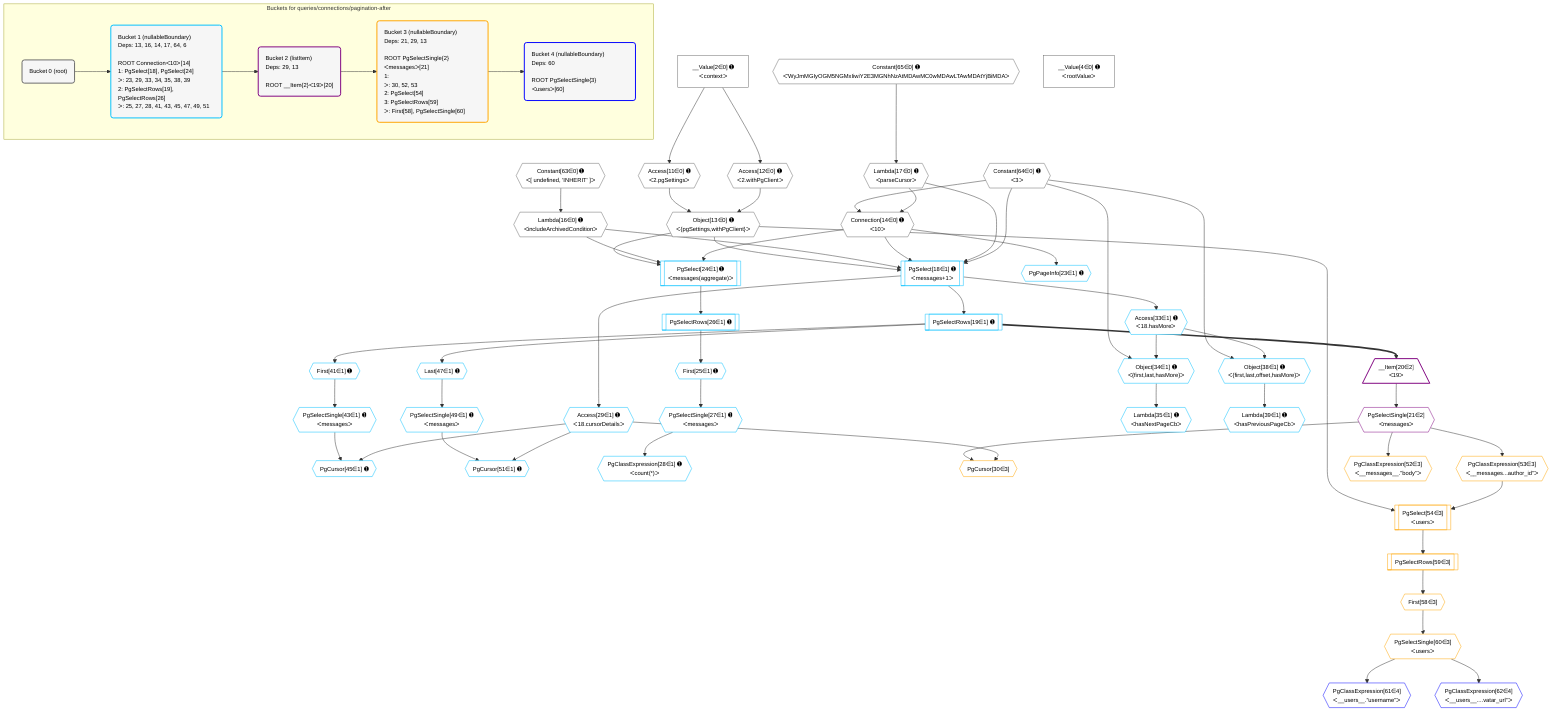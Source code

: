 %%{init: {'themeVariables': { 'fontSize': '12px'}}}%%
graph TD
    classDef path fill:#eee,stroke:#000,color:#000
    classDef plan fill:#fff,stroke-width:1px,color:#000
    classDef itemplan fill:#fff,stroke-width:2px,color:#000
    classDef unbatchedplan fill:#dff,stroke-width:1px,color:#000
    classDef sideeffectplan fill:#fcc,stroke-width:2px,color:#000
    classDef bucket fill:#f6f6f6,color:#000,stroke-width:2px,text-align:left


    %% plan dependencies
    Object13{{"Object[13∈0] ➊<br />ᐸ{pgSettings,withPgClient}ᐳ"}}:::plan
    Access11{{"Access[11∈0] ➊<br />ᐸ2.pgSettingsᐳ"}}:::plan
    Access12{{"Access[12∈0] ➊<br />ᐸ2.withPgClientᐳ"}}:::plan
    Access11 & Access12 --> Object13
    Connection14{{"Connection[14∈0] ➊<br />ᐸ10ᐳ"}}:::plan
    Constant64{{"Constant[64∈0] ➊<br />ᐸ3ᐳ"}}:::plan
    Lambda17{{"Lambda[17∈0] ➊<br />ᐸparseCursorᐳ"}}:::plan
    Constant64 & Lambda17 --> Connection14
    __Value2["__Value[2∈0] ➊<br />ᐸcontextᐳ"]:::plan
    __Value2 --> Access11
    __Value2 --> Access12
    Lambda16{{"Lambda[16∈0] ➊<br />ᐸincludeArchivedConditionᐳ"}}:::plan
    Constant63{{"Constant[63∈0] ➊<br />ᐸ[ undefined, 'INHERIT' ]ᐳ"}}:::plan
    Constant63 --> Lambda16
    Constant65{{"Constant[65∈0] ➊<br />ᐸ'WyJmMGIyOGM5NGMxIiwiY2E3MGNhNzAtMDAwMC0wMDAwLTAwMDAtYjBiMDAᐳ"}}:::plan
    Constant65 --> Lambda17
    __Value4["__Value[4∈0] ➊<br />ᐸrootValueᐳ"]:::plan
    PgSelect18[["PgSelect[18∈1] ➊<br />ᐸmessages+1ᐳ"]]:::plan
    Object13 & Lambda16 & Connection14 & Lambda17 & Constant64 --> PgSelect18
    Object38{{"Object[38∈1] ➊<br />ᐸ{first,last,offset,hasMore}ᐳ"}}:::plan
    Access33{{"Access[33∈1] ➊<br />ᐸ18.hasMoreᐳ"}}:::plan
    Constant64 & Access33 --> Object38
    PgSelect24[["PgSelect[24∈1] ➊<br />ᐸmessages(aggregate)ᐳ"]]:::plan
    Object13 & Lambda16 & Connection14 --> PgSelect24
    Object34{{"Object[34∈1] ➊<br />ᐸ{first,last,hasMore}ᐳ"}}:::plan
    Constant64 & Access33 --> Object34
    PgCursor45{{"PgCursor[45∈1] ➊"}}:::plan
    PgSelectSingle43{{"PgSelectSingle[43∈1] ➊<br />ᐸmessagesᐳ"}}:::plan
    Access29{{"Access[29∈1] ➊<br />ᐸ18.cursorDetailsᐳ"}}:::plan
    PgSelectSingle43 & Access29 --> PgCursor45
    PgCursor51{{"PgCursor[51∈1] ➊"}}:::plan
    PgSelectSingle49{{"PgSelectSingle[49∈1] ➊<br />ᐸmessagesᐳ"}}:::plan
    PgSelectSingle49 & Access29 --> PgCursor51
    PgSelectRows19[["PgSelectRows[19∈1] ➊"]]:::plan
    PgSelect18 --> PgSelectRows19
    PgPageInfo23{{"PgPageInfo[23∈1] ➊"}}:::plan
    Connection14 --> PgPageInfo23
    First25{{"First[25∈1] ➊"}}:::plan
    PgSelectRows26[["PgSelectRows[26∈1] ➊"]]:::plan
    PgSelectRows26 --> First25
    PgSelect24 --> PgSelectRows26
    PgSelectSingle27{{"PgSelectSingle[27∈1] ➊<br />ᐸmessagesᐳ"}}:::plan
    First25 --> PgSelectSingle27
    PgClassExpression28{{"PgClassExpression[28∈1] ➊<br />ᐸcount(*)ᐳ"}}:::plan
    PgSelectSingle27 --> PgClassExpression28
    PgSelect18 --> Access29
    PgSelect18 --> Access33
    Lambda35{{"Lambda[35∈1] ➊<br />ᐸhasNextPageCbᐳ"}}:::plan
    Object34 --> Lambda35
    Lambda39{{"Lambda[39∈1] ➊<br />ᐸhasPreviousPageCbᐳ"}}:::plan
    Object38 --> Lambda39
    First41{{"First[41∈1] ➊"}}:::plan
    PgSelectRows19 --> First41
    First41 --> PgSelectSingle43
    Last47{{"Last[47∈1] ➊"}}:::plan
    PgSelectRows19 --> Last47
    Last47 --> PgSelectSingle49
    __Item20[/"__Item[20∈2]<br />ᐸ19ᐳ"\]:::itemplan
    PgSelectRows19 ==> __Item20
    PgSelectSingle21{{"PgSelectSingle[21∈2]<br />ᐸmessagesᐳ"}}:::plan
    __Item20 --> PgSelectSingle21
    PgCursor30{{"PgCursor[30∈3]"}}:::plan
    PgSelectSingle21 & Access29 --> PgCursor30
    PgSelect54[["PgSelect[54∈3]<br />ᐸusersᐳ"]]:::plan
    PgClassExpression53{{"PgClassExpression[53∈3]<br />ᐸ__messages...author_id”ᐳ"}}:::plan
    Object13 & PgClassExpression53 --> PgSelect54
    PgClassExpression52{{"PgClassExpression[52∈3]<br />ᐸ__messages__.”body”ᐳ"}}:::plan
    PgSelectSingle21 --> PgClassExpression52
    PgSelectSingle21 --> PgClassExpression53
    First58{{"First[58∈3]"}}:::plan
    PgSelectRows59[["PgSelectRows[59∈3]"]]:::plan
    PgSelectRows59 --> First58
    PgSelect54 --> PgSelectRows59
    PgSelectSingle60{{"PgSelectSingle[60∈3]<br />ᐸusersᐳ"}}:::plan
    First58 --> PgSelectSingle60
    PgClassExpression61{{"PgClassExpression[61∈4]<br />ᐸ__users__.”username”ᐳ"}}:::plan
    PgSelectSingle60 --> PgClassExpression61
    PgClassExpression62{{"PgClassExpression[62∈4]<br />ᐸ__users__....vatar_url”ᐳ"}}:::plan
    PgSelectSingle60 --> PgClassExpression62

    %% define steps

    subgraph "Buckets for queries/connections/pagination-after"
    Bucket0("Bucket 0 (root)"):::bucket
    classDef bucket0 stroke:#696969
    class Bucket0,__Value2,__Value4,Access11,Access12,Object13,Connection14,Lambda16,Lambda17,Constant63,Constant64,Constant65 bucket0
    Bucket1("Bucket 1 (nullableBoundary)<br />Deps: 13, 16, 14, 17, 64, 6<br /><br />ROOT Connectionᐸ10ᐳ[14]<br />1: PgSelect[18], PgSelect[24]<br />ᐳ: 23, 29, 33, 34, 35, 38, 39<br />2: PgSelectRows[19], PgSelectRows[26]<br />ᐳ: 25, 27, 28, 41, 43, 45, 47, 49, 51"):::bucket
    classDef bucket1 stroke:#00bfff
    class Bucket1,PgSelect18,PgSelectRows19,PgPageInfo23,PgSelect24,First25,PgSelectRows26,PgSelectSingle27,PgClassExpression28,Access29,Access33,Object34,Lambda35,Object38,Lambda39,First41,PgSelectSingle43,PgCursor45,Last47,PgSelectSingle49,PgCursor51 bucket1
    Bucket2("Bucket 2 (listItem)<br />Deps: 29, 13<br /><br />ROOT __Item{2}ᐸ19ᐳ[20]"):::bucket
    classDef bucket2 stroke:#7f007f
    class Bucket2,__Item20,PgSelectSingle21 bucket2
    Bucket3("Bucket 3 (nullableBoundary)<br />Deps: 21, 29, 13<br /><br />ROOT PgSelectSingle{2}ᐸmessagesᐳ[21]<br />1: <br />ᐳ: 30, 52, 53<br />2: PgSelect[54]<br />3: PgSelectRows[59]<br />ᐳ: First[58], PgSelectSingle[60]"):::bucket
    classDef bucket3 stroke:#ffa500
    class Bucket3,PgCursor30,PgClassExpression52,PgClassExpression53,PgSelect54,First58,PgSelectRows59,PgSelectSingle60 bucket3
    Bucket4("Bucket 4 (nullableBoundary)<br />Deps: 60<br /><br />ROOT PgSelectSingle{3}ᐸusersᐳ[60]"):::bucket
    classDef bucket4 stroke:#0000ff
    class Bucket4,PgClassExpression61,PgClassExpression62 bucket4
    Bucket0 --> Bucket1
    Bucket1 --> Bucket2
    Bucket2 --> Bucket3
    Bucket3 --> Bucket4
    end